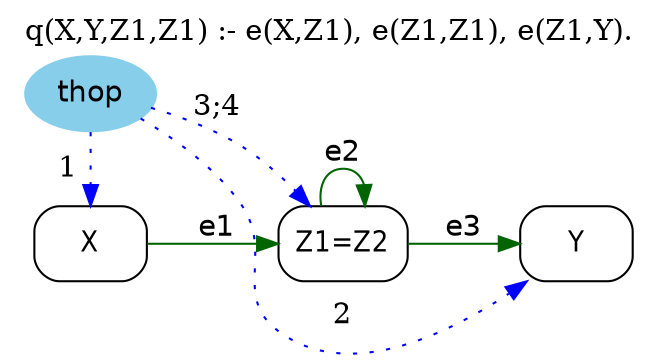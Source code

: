 digraph G {
	graph [bb="0,0,274.19,165.81",
		label="q(X,Y,Z1,Z1) :- e(X,Z1), e(Z1,Z1), e(Z1,Y).",
		labelloc=t,
		lheight=0.21,
		lp="137.1,154.31",
		lwidth=3.49,
		rankdir=LR
	];
	node [label="\N"];
	Z1	 [fontname="Helvetica-Narrow",
		height=0.5,
		label="Z1=Z2",
		pos="139.69,52.811",
		shape=box,
		style=rounded,
		width=0.79167];
	Z1 -> Z1	 [color=darkgreen,
		fontname=helvetica,
		label=e2,
		lp="139.69,96.311",
		pos="e,149.46,70.964 129.93,70.964 128.42,80.35 131.68,88.811 139.69,88.811 144.58,88.811 147.7,85.669 149.05,81.091"];
	Y	 [fontname="Helvetica-Narrow",
		height=0.5,
		pos="247.19,52.811",
		shape=box,
		style=rounded,
		width=0.75];
	Z1 -> Y	 [color=darkgreen,
		fontname=helvetica,
		label=e3,
		lp="194.19,60.311",
		pos="e,220.02,52.811 168.22,52.811 181.01,52.811 196.26,52.811 209.94,52.811"];
	X	 [fontname="Helvetica-Narrow",
		height=0.5,
		pos="28.597,52.811",
		shape=box,
		style=rounded,
		width=0.75];
	X -> Z1	 [color=darkgreen,
		fontname=helvetica,
		label=e1,
		lp="84.195,60.311",
		pos="e,110.86,52.811 55.775,52.811 69.215,52.811 85.684,52.811 100.46,52.811"];
	thop	 [color=skyblue,
		fillcolor=skyblue,
		fontname=helvetica,
		height=0.5,
		pos="28.597,124.81",
		shape=oval,
		style="filled,rounded",
		width=0.79437];
	thop -> Z1	 [color=blue,
		constraint=false,
		label="3;4",
		lp="84.195,117.31",
		pos="e,124.85,71.191 54.956,117.42 67.17,113.31 81.527,107.46 93.195,99.811 102.12,93.961 110.7,86.159 118.01,78.595",
		style=dotted];
	thop -> X	 [color=blue,
		constraint=false,
		label=1,
		lp="18.097,88.811",
		pos="e,28.597,70.98 28.597,106.4 28.597,98.752 28.597,89.703 28.597,81.239",
		style=dotted];
	thop -> Y	 [color=blue,
		constraint=false,
		label=2,
		lp="139.69,18.311",
		pos="e,224.87,34.72 49.456,112.45 63.707,103 81.975,88.74 93.195,71.811 108.81,48.25 88.555,27.736 111.19,10.811 142.54,-12.62 187.15,\
9.0118 216.62,28.92",
		style=dotted];
}
